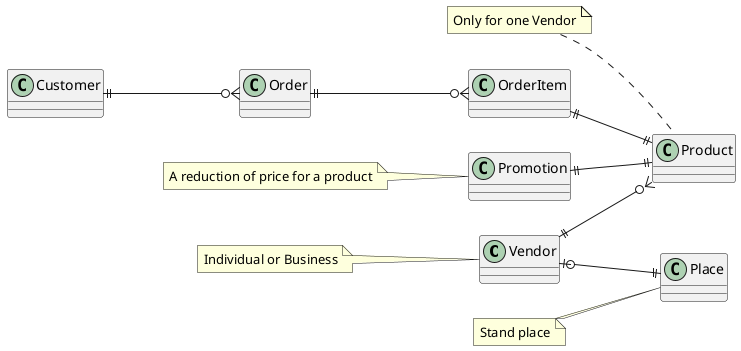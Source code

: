 @startuml
left to right direction
class Vendor {
}
note left: Individual or Business

class Product {
}
note left: Only for one Vendor

class Customer {
}

class Order {
}

class OrderItem{
}

class Promotion {
}
note left: A reduction of price for a product

class Place {
}
note left: Stand place

Vendor ||--o{ Product
Vendor |o--|| Place

Order ||--o{ OrderItem
OrderItem ||--|| Product
Customer ||--o{ Order

Promotion ||--|| Product
@enduml
